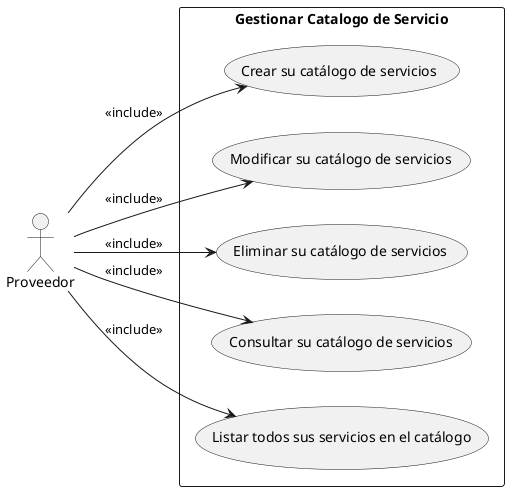 @startuml
left to right direction
actor Proveedor as p

rectangle "Gestionar Catalogo de Servicio" {
    usecase "Crear su catálogo de servicios" as cu1
    usecase "Modificar su catálogo de servicios" as cu2
    usecase "Eliminar su catálogo de servicios" as cu3
    usecase "Consultar su catálogo de servicios" as cu4
    usecase "Listar todos sus servicios en el catálogo" as cu5
}

' Habitante --> cu1 : include

p --> cu1 : <<include>>
p --> cu2 : <<include>>
p --> cu3 : <<include>>
p --> cu4 : <<include>>
p --> cu5 : <<include>>


@enduml
